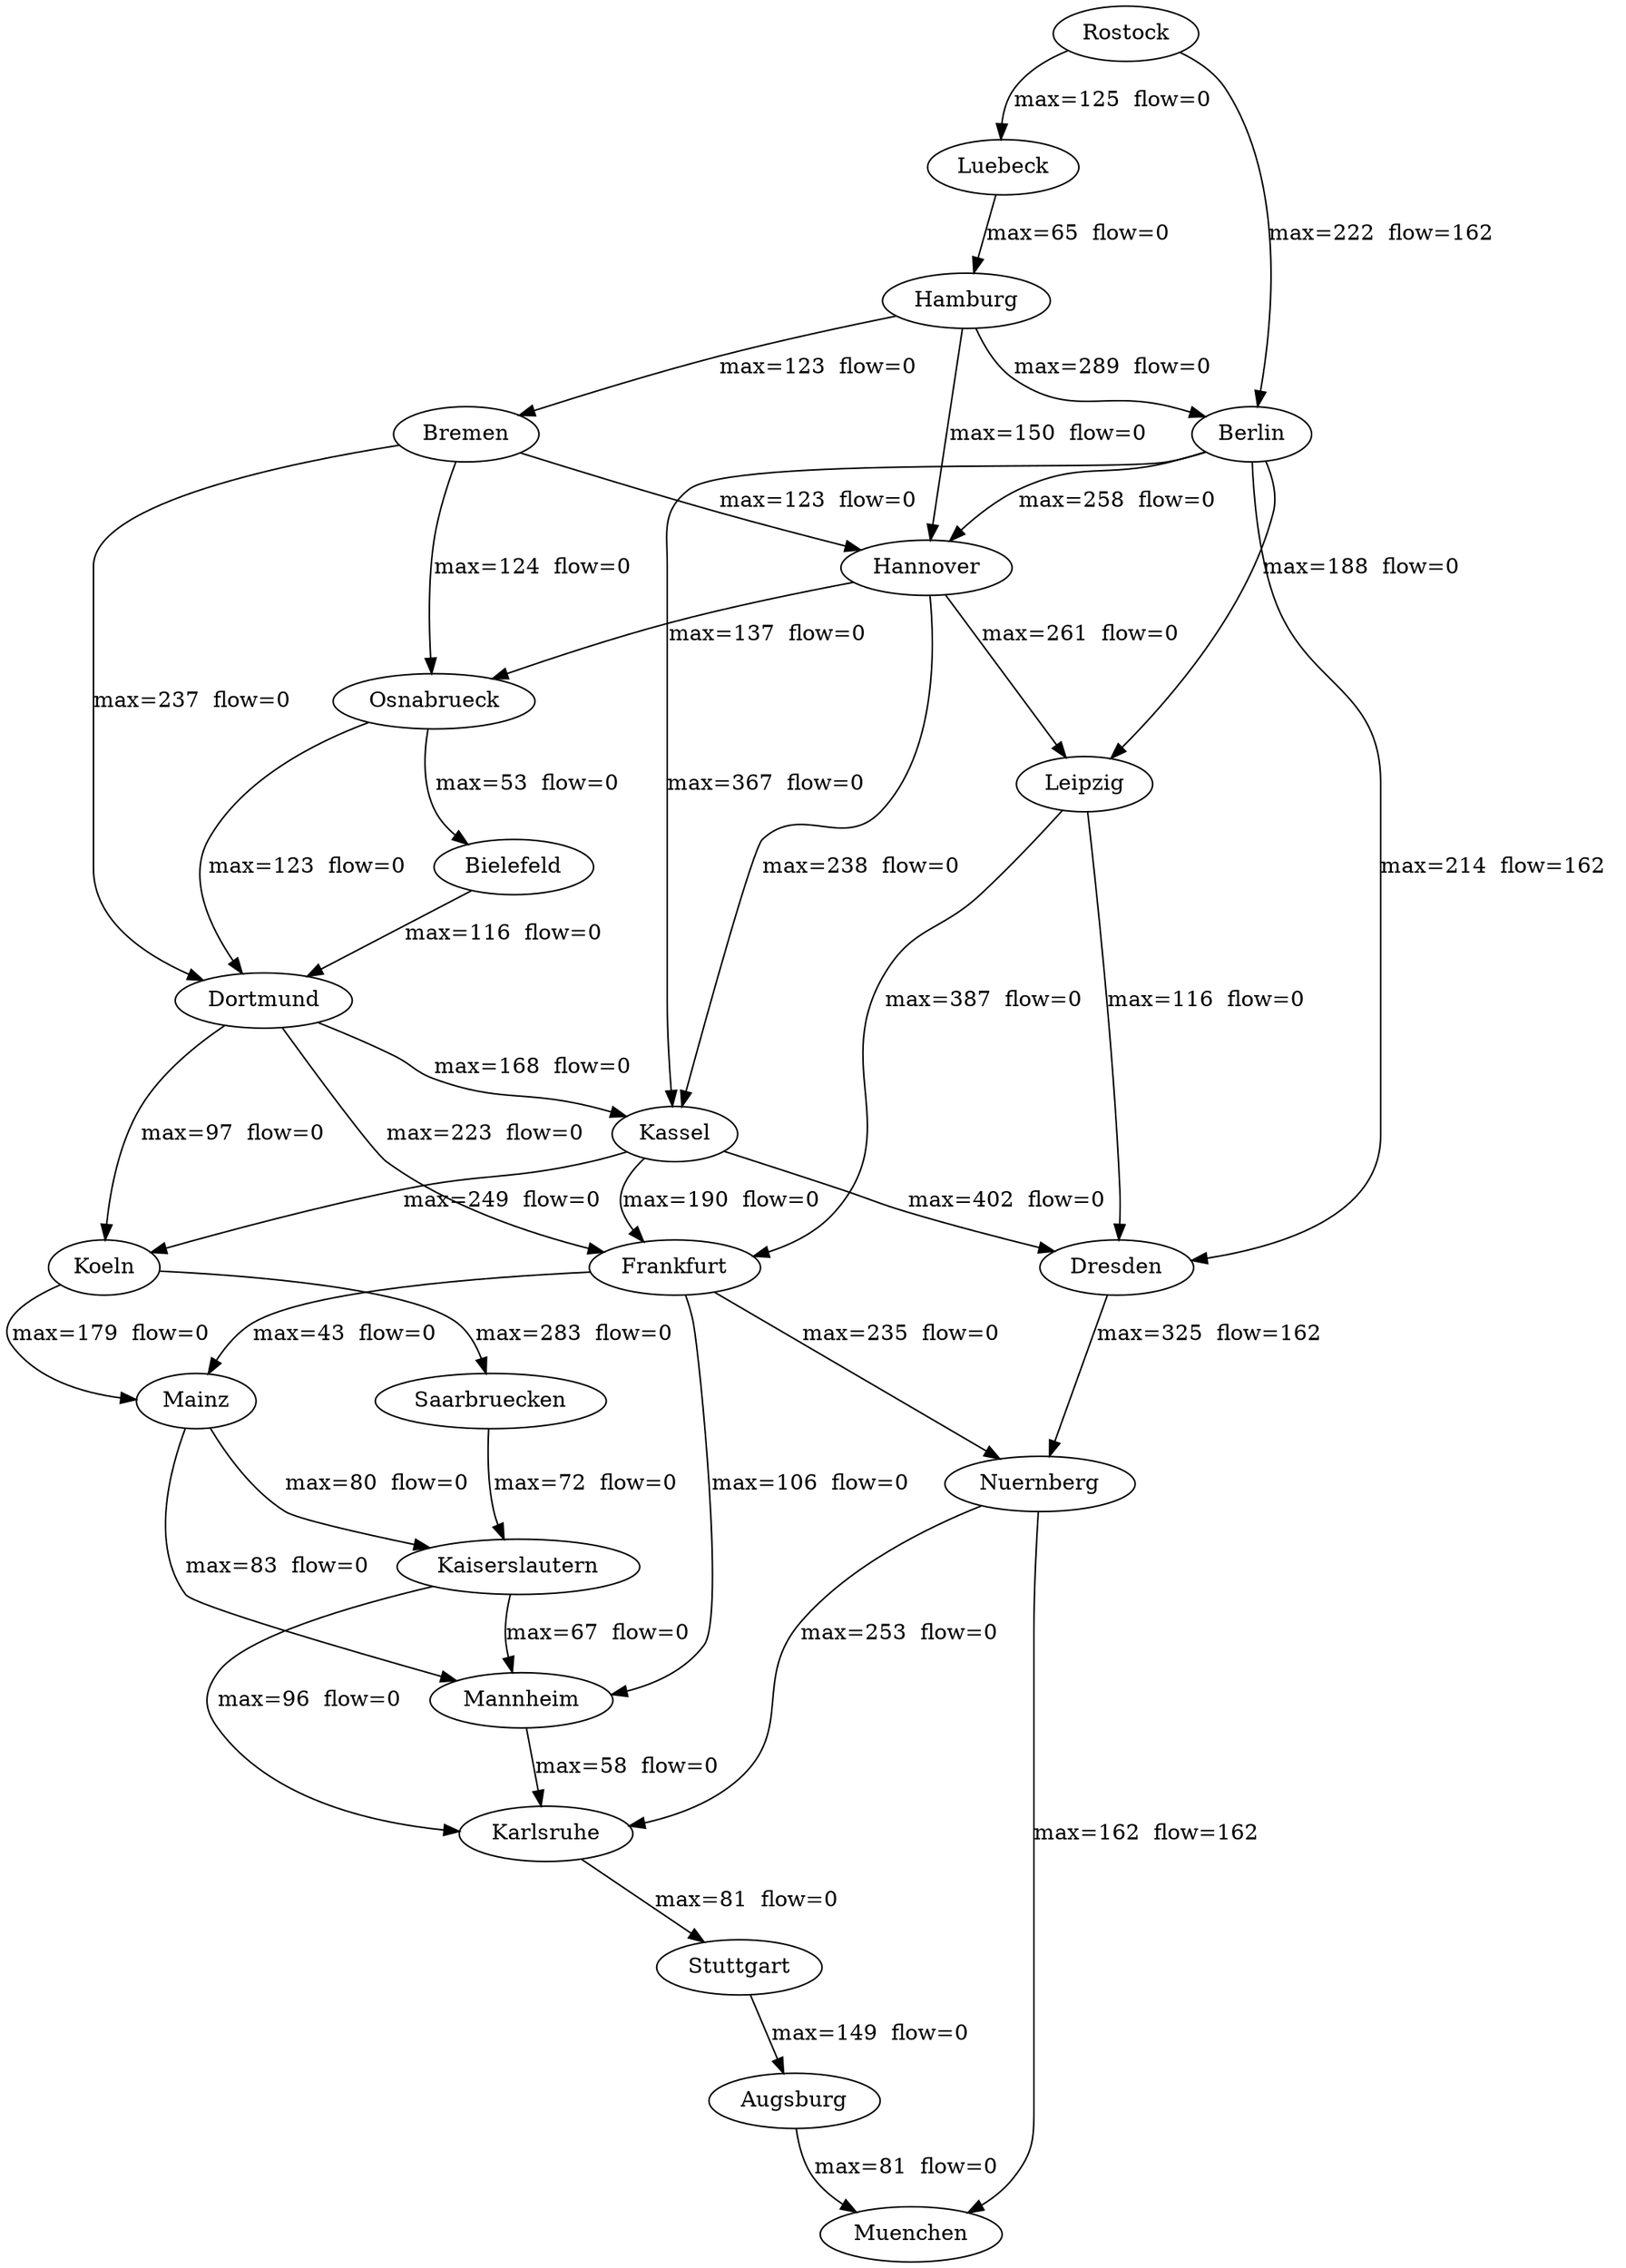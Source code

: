 digraph zwischenausgabe
{
Augsburg
Muenchen
Berlin
Dresden
Hannover
Kassel
Leipzig
Bielefeld
Dortmund
Bremen
Osnabrueck
Frankfurt
Koeln
Nuernberg
Mainz
Mannheim
Hamburg
Kaiserslautern
Karlsruhe
Stuttgart
Saarbruecken
Luebeck
Rostock
Augsburg -> Muenchen [label="max=81  flow=0  "]
Berlin -> Dresden [label="max=214  flow=162  "]
Berlin -> Hannover [label="max=258  flow=0  "]
Berlin -> Kassel [label="max=367  flow=0  "]
Berlin -> Leipzig [label="max=188  flow=0  "]
Dresden -> Nuernberg [label="max=325  flow=162  "]
Hannover -> Kassel [label="max=238  flow=0  "]
Hannover -> Leipzig [label="max=261  flow=0  "]
Hannover -> Osnabrueck [label="max=137  flow=0  "]
Kassel -> Dresden [label="max=402  flow=0  "]
Kassel -> Frankfurt [label="max=190  flow=0  "]
Kassel -> Koeln [label="max=249  flow=0  "]
Leipzig -> Dresden [label="max=116  flow=0  "]
Leipzig -> Frankfurt [label="max=387  flow=0  "]
Bielefeld -> Dortmund [label="max=116  flow=0  "]
Dortmund -> Kassel [label="max=168  flow=0  "]
Dortmund -> Frankfurt [label="max=223  flow=0  "]
Dortmund -> Koeln [label="max=97  flow=0  "]
Bremen -> Hannover [label="max=123  flow=0  "]
Bremen -> Dortmund [label="max=237  flow=0  "]
Bremen -> Osnabrueck [label="max=124  flow=0  "]
Osnabrueck -> Bielefeld [label="max=53  flow=0  "]
Osnabrueck -> Dortmund [label="max=123  flow=0  "]
Frankfurt -> Nuernberg [label="max=235  flow=0  "]
Frankfurt -> Mainz [label="max=43  flow=0  "]
Frankfurt -> Mannheim [label="max=106  flow=0  "]
Koeln -> Mainz [label="max=179  flow=0  "]
Koeln -> Saarbruecken [label="max=283  flow=0  "]
Nuernberg -> Muenchen [label="max=162  flow=162  "]
Nuernberg -> Karlsruhe [label="max=253  flow=0  "]
Mainz -> Mannheim [label="max=83  flow=0  "]
Mainz -> Kaiserslautern [label="max=80  flow=0  "]
Mannheim -> Karlsruhe [label="max=58  flow=0  "]
Hamburg -> Berlin [label="max=289  flow=0  "]
Hamburg -> Hannover [label="max=150  flow=0  "]
Hamburg -> Bremen [label="max=123  flow=0  "]
Kaiserslautern -> Mannheim [label="max=67  flow=0  "]
Kaiserslautern -> Karlsruhe [label="max=96  flow=0  "]
Karlsruhe -> Stuttgart [label="max=81  flow=0  "]
Stuttgart -> Augsburg [label="max=149  flow=0  "]
Saarbruecken -> Kaiserslautern [label="max=72  flow=0  "]
Luebeck -> Hamburg [label="max=65  flow=0  "]
Rostock -> Berlin [label="max=222  flow=162  "]
Rostock -> Luebeck [label="max=125  flow=0  "]
}
